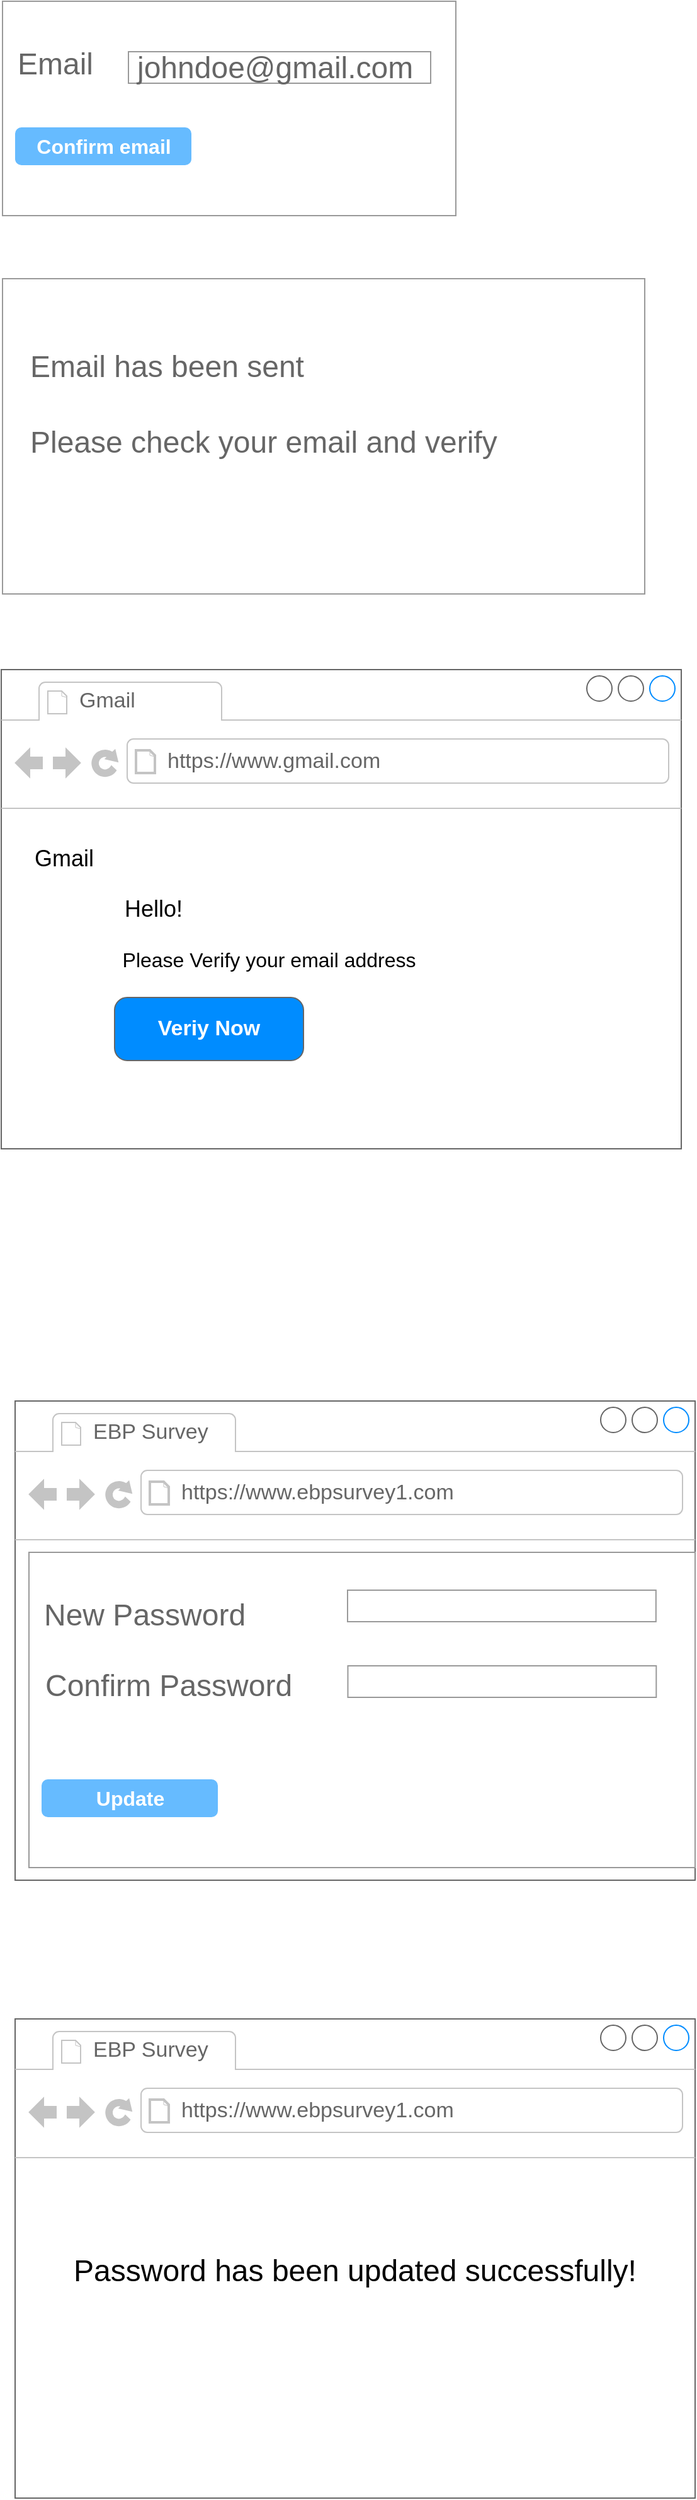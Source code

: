 <mxfile version="14.8.6" type="github">
  <diagram id="piDafpqhtRUU5qUU-vj8" name="Page-1">
    <mxGraphModel dx="1488" dy="742" grid="1" gridSize="10" guides="1" tooltips="1" connect="1" arrows="1" fold="1" page="1" pageScale="1" pageWidth="827" pageHeight="1169" math="0" shadow="0">
      <root>
        <mxCell id="0" />
        <mxCell id="1" parent="0" />
        <mxCell id="iZ1icRpU1TipbdtmkRQH-5" value="" style="strokeWidth=1;shadow=0;dashed=0;align=center;html=1;shape=mxgraph.mockup.forms.rrect;rSize=0;strokeColor=#999999;fillColor=#ffffff;" vertex="1" parent="1">
          <mxGeometry x="80" y="110" width="360" height="170" as="geometry" />
        </mxCell>
        <mxCell id="iZ1icRpU1TipbdtmkRQH-6" value="" style="strokeWidth=1;shadow=0;dashed=0;align=center;html=1;shape=mxgraph.mockup.forms.anchor;fontSize=12;fontColor=#666666;align=left;resizeWidth=1;spacingLeft=0;" vertex="1" parent="iZ1icRpU1TipbdtmkRQH-5">
          <mxGeometry width="180" height="20" relative="1" as="geometry">
            <mxPoint x="10" y="10" as="offset" />
          </mxGeometry>
        </mxCell>
        <mxCell id="iZ1icRpU1TipbdtmkRQH-8" value="&lt;font style=&quot;font-size: 24px&quot;&gt;Email&lt;/font&gt;" style="strokeWidth=1;shadow=0;dashed=0;align=center;html=1;shape=mxgraph.mockup.forms.anchor;fontSize=12;fontColor=#666666;align=left;resizeWidth=1;spacingLeft=0;" vertex="1" parent="iZ1icRpU1TipbdtmkRQH-5">
          <mxGeometry width="180" height="20" relative="1" as="geometry">
            <mxPoint x="10" y="40" as="offset" />
          </mxGeometry>
        </mxCell>
        <mxCell id="iZ1icRpU1TipbdtmkRQH-9" value="&lt;font style=&quot;font-size: 24px&quot;&gt;johndoe@gmail.com&lt;/font&gt;" style="strokeWidth=1;shadow=0;dashed=0;align=center;html=1;shape=mxgraph.mockup.forms.rrect;rSize=0;strokeColor=#999999;fontColor=#666666;align=left;spacingLeft=5;resizeWidth=1;" vertex="1" parent="iZ1icRpU1TipbdtmkRQH-5">
          <mxGeometry width="240" height="25" relative="1" as="geometry">
            <mxPoint x="100" y="40" as="offset" />
          </mxGeometry>
        </mxCell>
        <mxCell id="iZ1icRpU1TipbdtmkRQH-12" value="Confirm email" style="strokeWidth=1;shadow=0;dashed=0;align=center;html=1;shape=mxgraph.mockup.forms.rrect;rSize=5;strokeColor=none;fontColor=#ffffff;fillColor=#66bbff;fontSize=16;fontStyle=1;" vertex="1" parent="iZ1icRpU1TipbdtmkRQH-5">
          <mxGeometry y="1" width="140" height="30" relative="1" as="geometry">
            <mxPoint x="10" y="-70" as="offset" />
          </mxGeometry>
        </mxCell>
        <mxCell id="iZ1icRpU1TipbdtmkRQH-17" value="" style="strokeWidth=1;shadow=0;dashed=0;align=center;html=1;shape=mxgraph.mockup.forms.rrect;rSize=0;strokeColor=#999999;fillColor=#ffffff;" vertex="1" parent="1">
          <mxGeometry x="80" y="330" width="510" height="250" as="geometry" />
        </mxCell>
        <mxCell id="iZ1icRpU1TipbdtmkRQH-18" value="" style="strokeWidth=1;shadow=0;dashed=0;align=center;html=1;shape=mxgraph.mockup.forms.anchor;fontSize=12;fontColor=#666666;align=left;resizeWidth=1;spacingLeft=0;" vertex="1" parent="iZ1icRpU1TipbdtmkRQH-17">
          <mxGeometry width="255" height="20" relative="1" as="geometry">
            <mxPoint x="10" y="10" as="offset" />
          </mxGeometry>
        </mxCell>
        <mxCell id="iZ1icRpU1TipbdtmkRQH-19" value="&lt;font style=&quot;font-size: 24px&quot;&gt;Please check your email and verify&lt;br&gt;&lt;/font&gt;" style="strokeWidth=1;shadow=0;dashed=0;align=center;html=1;shape=mxgraph.mockup.forms.anchor;fontSize=12;fontColor=#666666;align=left;resizeWidth=1;spacingLeft=0;" vertex="1" parent="iZ1icRpU1TipbdtmkRQH-17">
          <mxGeometry width="255" height="20" relative="1" as="geometry">
            <mxPoint x="20" y="120" as="offset" />
          </mxGeometry>
        </mxCell>
        <mxCell id="iZ1icRpU1TipbdtmkRQH-37" value="&lt;font style=&quot;font-size: 24px&quot;&gt;Email has been sent&lt;br&gt;&lt;/font&gt;" style="strokeWidth=1;shadow=0;dashed=0;align=center;html=1;shape=mxgraph.mockup.forms.anchor;fontSize=12;fontColor=#666666;align=left;resizeWidth=1;spacingLeft=0;" vertex="1" parent="iZ1icRpU1TipbdtmkRQH-17">
          <mxGeometry x="20" y="60" width="255" height="20" as="geometry" />
        </mxCell>
        <mxCell id="iZ1icRpU1TipbdtmkRQH-23" value="&lt;font size=&quot;3&quot;&gt;&lt;br&gt;&lt;br&gt;&lt;/font&gt;" style="strokeWidth=1;shadow=0;dashed=0;align=center;html=1;shape=mxgraph.mockup.containers.browserWindow;rSize=0;strokeColor=#666666;strokeColor2=#008cff;strokeColor3=#c4c4c4;mainText=,;recursiveResize=0;" vertex="1" parent="1">
          <mxGeometry x="79" y="640" width="540" height="380" as="geometry" />
        </mxCell>
        <mxCell id="iZ1icRpU1TipbdtmkRQH-24" value="Gmail" style="strokeWidth=1;shadow=0;dashed=0;align=center;html=1;shape=mxgraph.mockup.containers.anchor;fontSize=17;fontColor=#666666;align=left;" vertex="1" parent="iZ1icRpU1TipbdtmkRQH-23">
          <mxGeometry x="60" y="12" width="110" height="26" as="geometry" />
        </mxCell>
        <mxCell id="iZ1icRpU1TipbdtmkRQH-25" value="https://www.gmail.com" style="strokeWidth=1;shadow=0;dashed=0;align=center;html=1;shape=mxgraph.mockup.containers.anchor;rSize=0;fontSize=17;fontColor=#666666;align=left;" vertex="1" parent="iZ1icRpU1TipbdtmkRQH-23">
          <mxGeometry x="130" y="60" width="250" height="26" as="geometry" />
        </mxCell>
        <mxCell id="iZ1icRpU1TipbdtmkRQH-29" value="&lt;font style=&quot;font-size: 18px&quot;&gt;Gmail&lt;/font&gt;" style="text;html=1;strokeColor=none;fillColor=none;align=center;verticalAlign=middle;whiteSpace=wrap;rounded=0;" vertex="1" parent="iZ1icRpU1TipbdtmkRQH-23">
          <mxGeometry x="30" y="140" width="40" height="20" as="geometry" />
        </mxCell>
        <mxCell id="iZ1icRpU1TipbdtmkRQH-32" value="&lt;font size=&quot;3&quot;&gt;Please Verify your email address&amp;nbsp;&lt;/font&gt;" style="text;html=1;strokeColor=none;fillColor=none;align=center;verticalAlign=middle;whiteSpace=wrap;rounded=0;" vertex="1" parent="iZ1icRpU1TipbdtmkRQH-23">
          <mxGeometry x="90" y="220" width="250" height="20" as="geometry" />
        </mxCell>
        <mxCell id="iZ1icRpU1TipbdtmkRQH-34" value="Veriy Now" style="strokeWidth=1;shadow=0;dashed=0;align=center;html=1;shape=mxgraph.mockup.buttons.button;strokeColor=#666666;fontColor=#ffffff;mainText=;buttonStyle=round;fontSize=17;fontStyle=1;fillColor=#008cff;whiteSpace=wrap;" vertex="1" parent="iZ1icRpU1TipbdtmkRQH-23">
          <mxGeometry x="90" y="260" width="150" height="50" as="geometry" />
        </mxCell>
        <mxCell id="iZ1icRpU1TipbdtmkRQH-31" value="&lt;font&gt;&lt;font style=&quot;font-size: 18px&quot;&gt;Hello!&lt;/font&gt;&lt;br&gt;&lt;/font&gt;" style="text;html=1;strokeColor=none;fillColor=none;align=center;verticalAlign=middle;whiteSpace=wrap;rounded=0;" vertex="1" parent="1">
          <mxGeometry x="180" y="820" width="40" height="20" as="geometry" />
        </mxCell>
        <mxCell id="iZ1icRpU1TipbdtmkRQH-49" value="&lt;font size=&quot;3&quot;&gt;&lt;br&gt;&lt;br&gt;&lt;/font&gt;" style="strokeWidth=1;shadow=0;dashed=0;align=center;html=1;shape=mxgraph.mockup.containers.browserWindow;rSize=0;strokeColor=#666666;strokeColor2=#008cff;strokeColor3=#c4c4c4;mainText=,;recursiveResize=0;" vertex="1" parent="1">
          <mxGeometry x="90" y="1220" width="540" height="380" as="geometry" />
        </mxCell>
        <mxCell id="iZ1icRpU1TipbdtmkRQH-50" value="EBP Survey" style="strokeWidth=1;shadow=0;dashed=0;align=center;html=1;shape=mxgraph.mockup.containers.anchor;fontSize=17;fontColor=#666666;align=left;" vertex="1" parent="iZ1icRpU1TipbdtmkRQH-49">
          <mxGeometry x="60" y="12" width="110" height="26" as="geometry" />
        </mxCell>
        <mxCell id="iZ1icRpU1TipbdtmkRQH-51" value="https://www.ebpsurvey1.com" style="strokeWidth=1;shadow=0;dashed=0;align=center;html=1;shape=mxgraph.mockup.containers.anchor;rSize=0;fontSize=17;fontColor=#666666;align=left;" vertex="1" parent="iZ1icRpU1TipbdtmkRQH-49">
          <mxGeometry x="130" y="60" width="250" height="26" as="geometry" />
        </mxCell>
        <mxCell id="iZ1icRpU1TipbdtmkRQH-56" value="" style="strokeWidth=1;shadow=0;dashed=0;align=center;html=1;shape=mxgraph.mockup.forms.rrect;rSize=0;strokeColor=#999999;fillColor=#ffffff;" vertex="1" parent="iZ1icRpU1TipbdtmkRQH-49">
          <mxGeometry x="11" y="120" width="529" height="250" as="geometry" />
        </mxCell>
        <mxCell id="iZ1icRpU1TipbdtmkRQH-57" value="" style="strokeWidth=1;shadow=0;dashed=0;align=center;html=1;shape=mxgraph.mockup.forms.anchor;fontSize=12;fontColor=#666666;align=left;resizeWidth=1;spacingLeft=0;" vertex="1" parent="iZ1icRpU1TipbdtmkRQH-56">
          <mxGeometry width="264.5" height="20" relative="1" as="geometry">
            <mxPoint x="10" y="10" as="offset" />
          </mxGeometry>
        </mxCell>
        <mxCell id="iZ1icRpU1TipbdtmkRQH-58" value="&lt;font style=&quot;font-size: 24px&quot;&gt;New Password&lt;/font&gt;" style="strokeWidth=1;shadow=0;dashed=0;align=center;html=1;shape=mxgraph.mockup.forms.anchor;fontSize=12;fontColor=#666666;align=left;resizeWidth=1;spacingLeft=0;" vertex="1" parent="iZ1icRpU1TipbdtmkRQH-56">
          <mxGeometry width="264.5" height="20" relative="1" as="geometry">
            <mxPoint x="10" y="40" as="offset" />
          </mxGeometry>
        </mxCell>
        <mxCell id="iZ1icRpU1TipbdtmkRQH-59" value="" style="strokeWidth=1;shadow=0;dashed=0;align=center;html=1;shape=mxgraph.mockup.forms.rrect;rSize=0;strokeColor=#999999;fontColor=#666666;align=left;spacingLeft=5;resizeWidth=1;" vertex="1" parent="iZ1icRpU1TipbdtmkRQH-56">
          <mxGeometry width="244.907" height="25" relative="1" as="geometry">
            <mxPoint x="253" y="30" as="offset" />
          </mxGeometry>
        </mxCell>
        <mxCell id="iZ1icRpU1TipbdtmkRQH-60" value="Update" style="strokeWidth=1;shadow=0;dashed=0;align=center;html=1;shape=mxgraph.mockup.forms.rrect;rSize=5;strokeColor=none;fontColor=#ffffff;fillColor=#66bbff;fontSize=16;fontStyle=1;" vertex="1" parent="iZ1icRpU1TipbdtmkRQH-56">
          <mxGeometry y="1" width="140" height="30" relative="1" as="geometry">
            <mxPoint x="10" y="-70" as="offset" />
          </mxGeometry>
        </mxCell>
        <mxCell id="iZ1icRpU1TipbdtmkRQH-61" value="&lt;font style=&quot;font-size: 24px&quot;&gt;Confirm Password&lt;/font&gt;" style="strokeWidth=1;shadow=0;dashed=0;align=center;html=1;shape=mxgraph.mockup.forms.anchor;fontSize=12;fontColor=#666666;align=left;resizeWidth=1;spacingLeft=0;" vertex="1" parent="iZ1icRpU1TipbdtmkRQH-56">
          <mxGeometry x="11.255" y="96" width="264.5" height="20" as="geometry" />
        </mxCell>
        <mxCell id="iZ1icRpU1TipbdtmkRQH-62" value="" style="strokeWidth=1;shadow=0;dashed=0;align=center;html=1;shape=mxgraph.mockup.forms.rrect;rSize=0;strokeColor=#999999;fontColor=#666666;align=left;spacingLeft=5;resizeWidth=1;" vertex="1" parent="iZ1icRpU1TipbdtmkRQH-56">
          <mxGeometry x="253.245" y="90" width="244.907" height="25" as="geometry" />
        </mxCell>
        <mxCell id="iZ1icRpU1TipbdtmkRQH-64" value="&lt;font size=&quot;3&quot;&gt;&lt;br&gt;&lt;br&gt;&lt;/font&gt;" style="strokeWidth=1;shadow=0;dashed=0;align=center;html=1;shape=mxgraph.mockup.containers.browserWindow;rSize=0;strokeColor=#666666;strokeColor2=#008cff;strokeColor3=#c4c4c4;mainText=,;recursiveResize=0;" vertex="1" parent="1">
          <mxGeometry x="90" y="1710" width="540" height="380" as="geometry" />
        </mxCell>
        <mxCell id="iZ1icRpU1TipbdtmkRQH-65" value="EBP Survey" style="strokeWidth=1;shadow=0;dashed=0;align=center;html=1;shape=mxgraph.mockup.containers.anchor;fontSize=17;fontColor=#666666;align=left;" vertex="1" parent="iZ1icRpU1TipbdtmkRQH-64">
          <mxGeometry x="60" y="12" width="110" height="26" as="geometry" />
        </mxCell>
        <mxCell id="iZ1icRpU1TipbdtmkRQH-66" value="https://www.ebpsurvey1.com" style="strokeWidth=1;shadow=0;dashed=0;align=center;html=1;shape=mxgraph.mockup.containers.anchor;rSize=0;fontSize=17;fontColor=#666666;align=left;" vertex="1" parent="iZ1icRpU1TipbdtmkRQH-64">
          <mxGeometry x="130" y="60" width="250" height="26" as="geometry" />
        </mxCell>
        <mxCell id="iZ1icRpU1TipbdtmkRQH-74" value="&lt;span style=&quot;font-size: 24px&quot;&gt;Password has been updated successfully!&lt;/span&gt;" style="text;html=1;strokeColor=none;fillColor=none;align=center;verticalAlign=middle;whiteSpace=wrap;rounded=0;" vertex="1" parent="1">
          <mxGeometry x="120" y="1900" width="480" height="20" as="geometry" />
        </mxCell>
      </root>
    </mxGraphModel>
  </diagram>
</mxfile>
